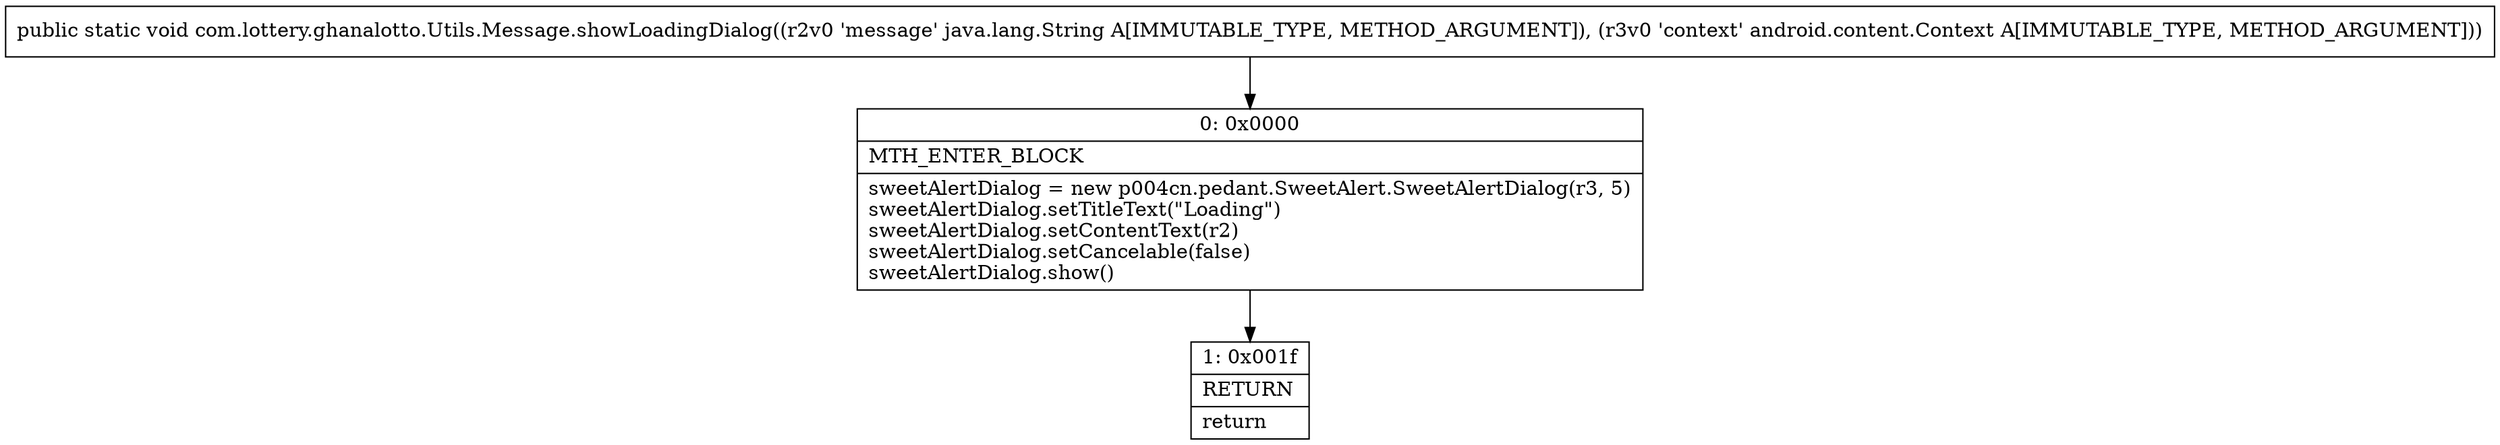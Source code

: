 digraph "CFG forcom.lottery.ghanalotto.Utils.Message.showLoadingDialog(Ljava\/lang\/String;Landroid\/content\/Context;)V" {
Node_0 [shape=record,label="{0\:\ 0x0000|MTH_ENTER_BLOCK\l|sweetAlertDialog = new p004cn.pedant.SweetAlert.SweetAlertDialog(r3, 5)\lsweetAlertDialog.setTitleText(\"Loading\")\lsweetAlertDialog.setContentText(r2)\lsweetAlertDialog.setCancelable(false)\lsweetAlertDialog.show()\l}"];
Node_1 [shape=record,label="{1\:\ 0x001f|RETURN\l|return\l}"];
MethodNode[shape=record,label="{public static void com.lottery.ghanalotto.Utils.Message.showLoadingDialog((r2v0 'message' java.lang.String A[IMMUTABLE_TYPE, METHOD_ARGUMENT]), (r3v0 'context' android.content.Context A[IMMUTABLE_TYPE, METHOD_ARGUMENT])) }"];
MethodNode -> Node_0;
Node_0 -> Node_1;
}

